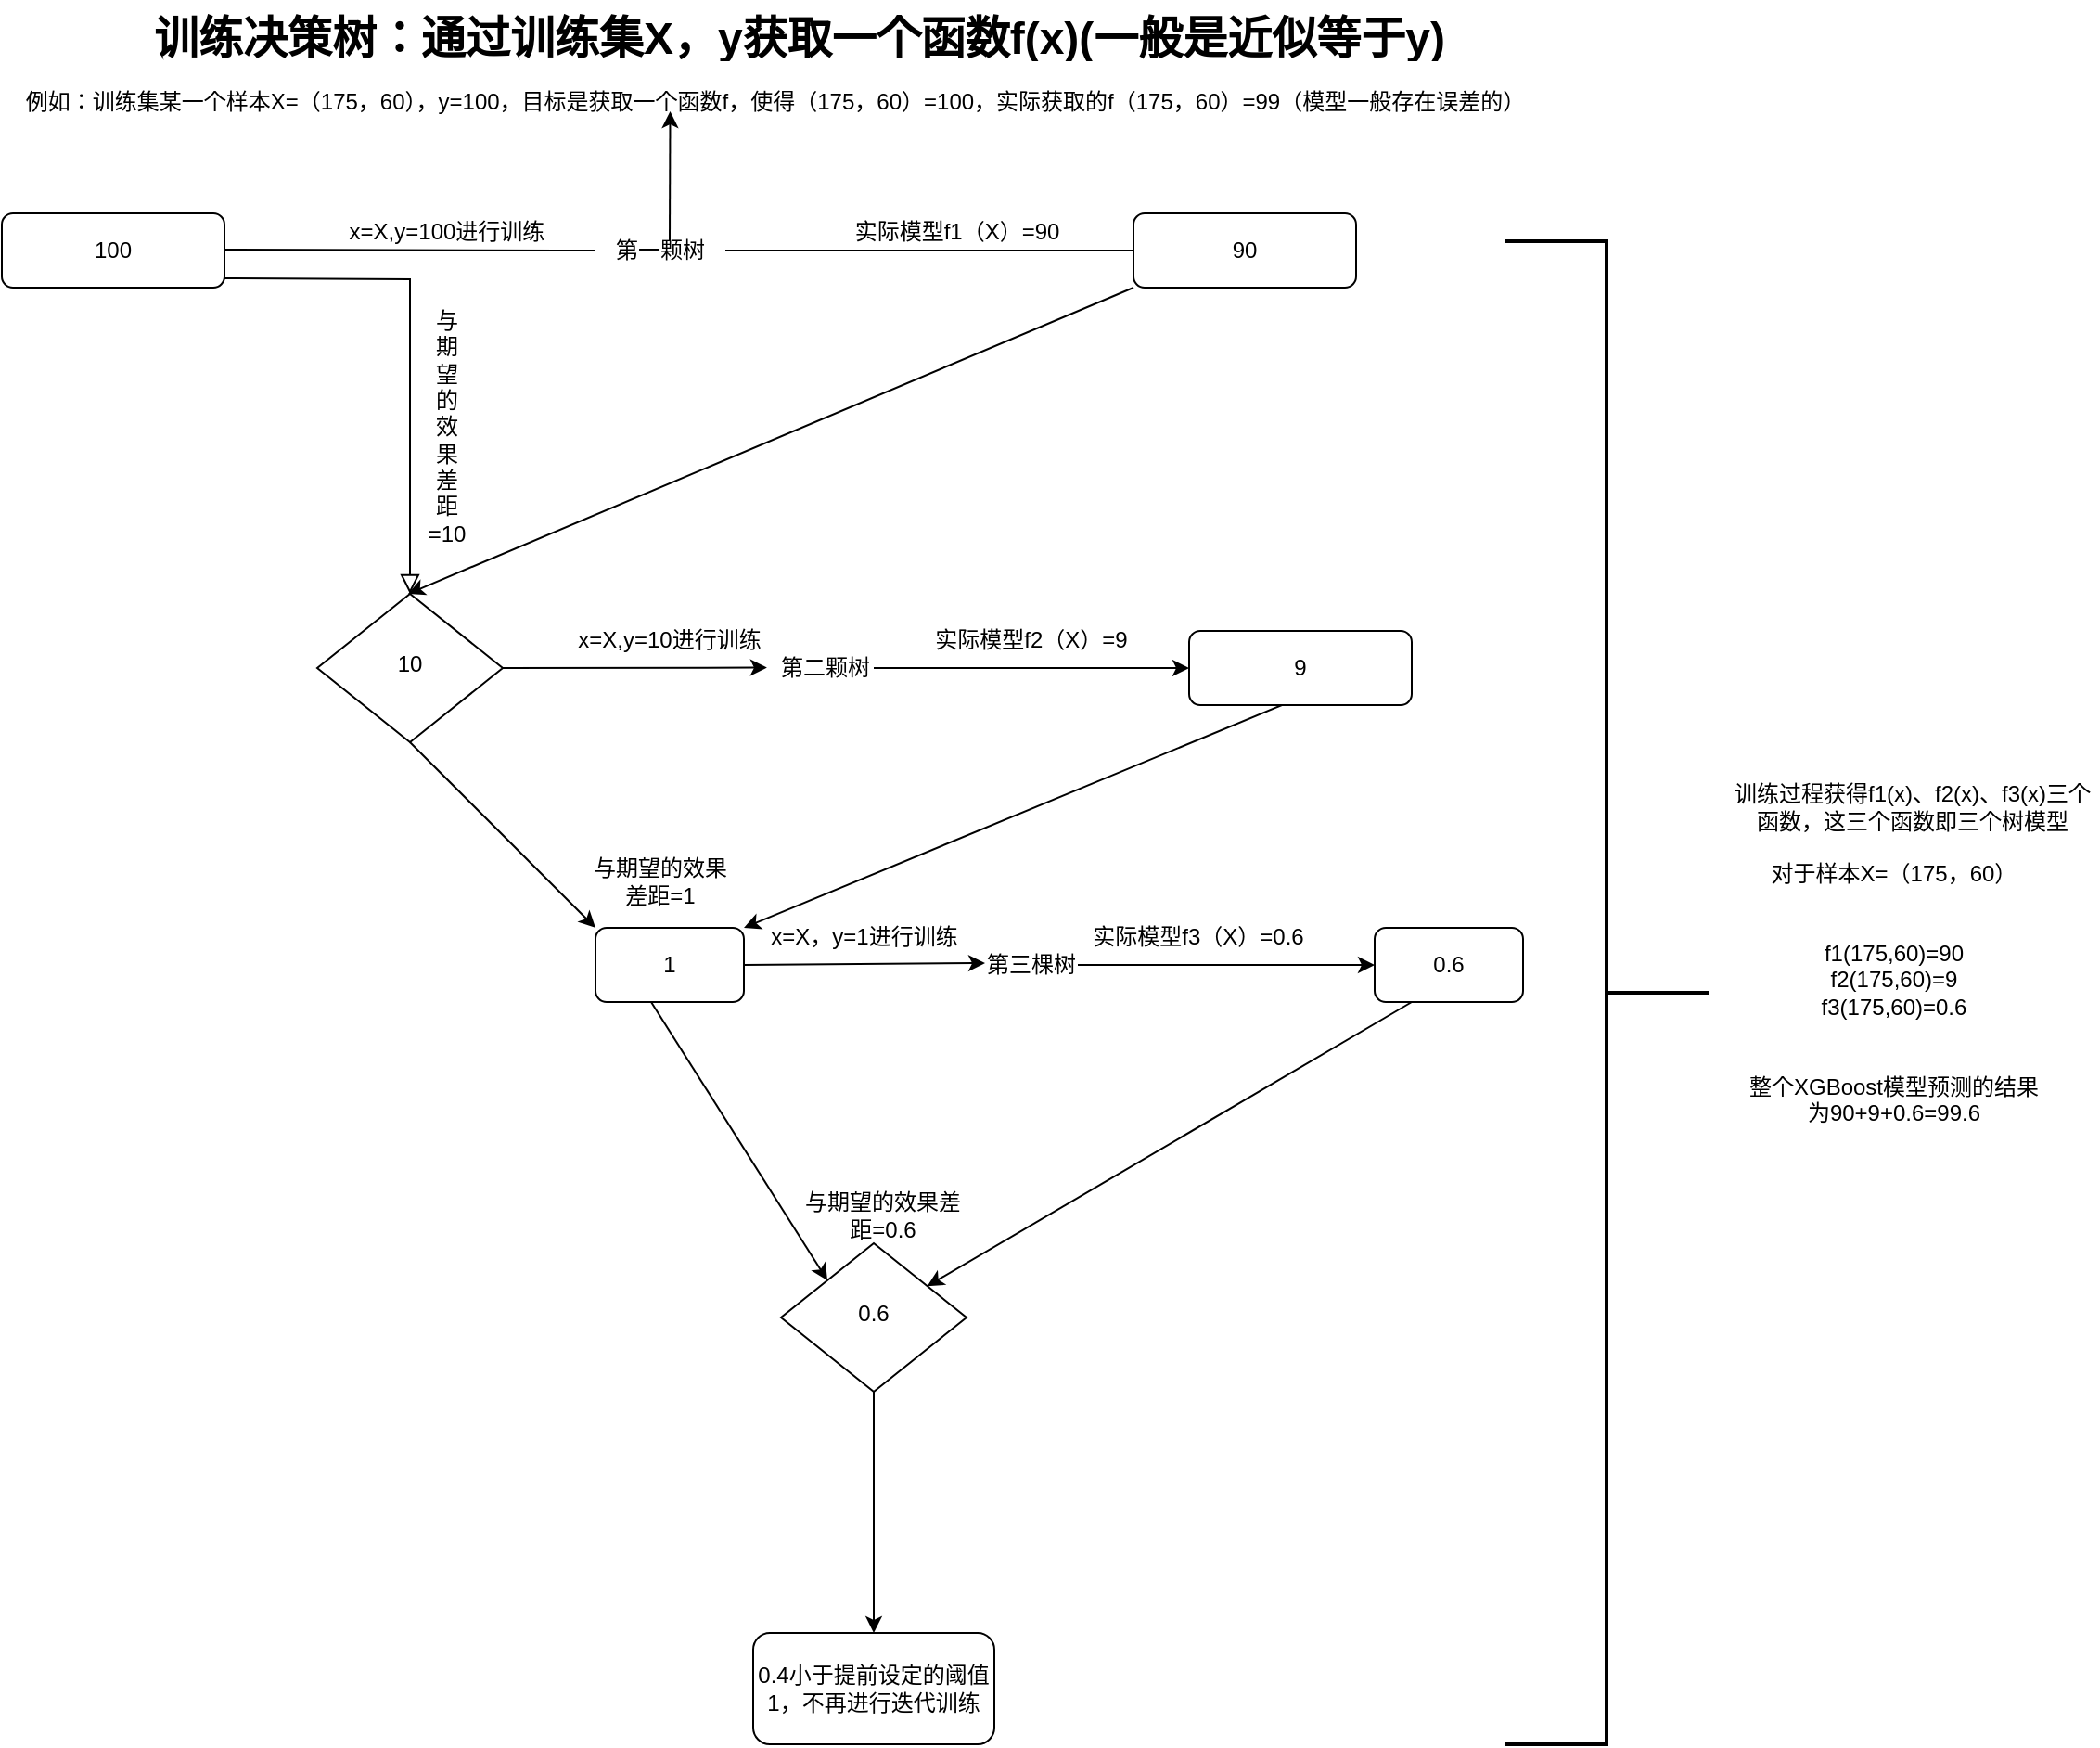 <mxfile version="26.1.1">
  <diagram id="C5RBs43oDa-KdzZeNtuy" name="Page-1">
    <mxGraphModel dx="1595" dy="758" grid="1" gridSize="10" guides="1" tooltips="1" connect="1" arrows="1" fold="1" page="1" pageScale="1" pageWidth="827" pageHeight="1169" math="0" shadow="0">
      <root>
        <mxCell id="WIyWlLk6GJQsqaUBKTNV-0" />
        <mxCell id="WIyWlLk6GJQsqaUBKTNV-1" parent="WIyWlLk6GJQsqaUBKTNV-0" />
        <mxCell id="WIyWlLk6GJQsqaUBKTNV-2" value="" style="rounded=0;html=1;jettySize=auto;orthogonalLoop=1;fontSize=11;endArrow=block;endFill=0;endSize=8;strokeWidth=1;shadow=0;labelBackgroundColor=none;edgeStyle=orthogonalEdgeStyle;entryX=0.5;entryY=0;entryDx=0;entryDy=0;" parent="WIyWlLk6GJQsqaUBKTNV-1" target="WIyWlLk6GJQsqaUBKTNV-6" edge="1">
          <mxGeometry relative="1" as="geometry">
            <mxPoint x="120" y="150" as="sourcePoint" />
            <mxPoint x="220" y="240" as="targetPoint" />
          </mxGeometry>
        </mxCell>
        <mxCell id="WIyWlLk6GJQsqaUBKTNV-3" value="100" style="rounded=1;whiteSpace=wrap;html=1;fontSize=12;glass=0;strokeWidth=1;shadow=0;" parent="WIyWlLk6GJQsqaUBKTNV-1" vertex="1">
          <mxGeometry y="115" width="120" height="40" as="geometry" />
        </mxCell>
        <mxCell id="WIyWlLk6GJQsqaUBKTNV-6" value="10" style="rhombus;whiteSpace=wrap;html=1;shadow=0;fontFamily=Helvetica;fontSize=12;align=center;strokeWidth=1;spacing=6;spacingTop=-4;" parent="WIyWlLk6GJQsqaUBKTNV-1" vertex="1">
          <mxGeometry x="170" y="320" width="100" height="80" as="geometry" />
        </mxCell>
        <mxCell id="WIyWlLk6GJQsqaUBKTNV-7" value="9" style="rounded=1;whiteSpace=wrap;html=1;fontSize=12;glass=0;strokeWidth=1;shadow=0;" parent="WIyWlLk6GJQsqaUBKTNV-1" vertex="1">
          <mxGeometry x="640" y="340" width="120" height="40" as="geometry" />
        </mxCell>
        <mxCell id="WIyWlLk6GJQsqaUBKTNV-10" value="0.6" style="rhombus;whiteSpace=wrap;html=1;shadow=0;fontFamily=Helvetica;fontSize=12;align=center;strokeWidth=1;spacing=6;spacingTop=-4;" parent="WIyWlLk6GJQsqaUBKTNV-1" vertex="1">
          <mxGeometry x="420" y="670" width="100" height="80" as="geometry" />
        </mxCell>
        <mxCell id="WIyWlLk6GJQsqaUBKTNV-11" value="0.6" style="rounded=1;whiteSpace=wrap;html=1;fontSize=12;glass=0;strokeWidth=1;shadow=0;" parent="WIyWlLk6GJQsqaUBKTNV-1" vertex="1">
          <mxGeometry x="740" y="500" width="80" height="40" as="geometry" />
        </mxCell>
        <mxCell id="WIyWlLk6GJQsqaUBKTNV-12" value="1" style="rounded=1;whiteSpace=wrap;html=1;fontSize=12;glass=0;strokeWidth=1;shadow=0;" parent="WIyWlLk6GJQsqaUBKTNV-1" vertex="1">
          <mxGeometry x="320" y="500" width="80" height="40" as="geometry" />
        </mxCell>
        <mxCell id="V-mnwn13nRBwjRYH7fHN-3" value="" style="endArrow=none;html=1;rounded=0;" edge="1" parent="WIyWlLk6GJQsqaUBKTNV-1">
          <mxGeometry width="50" height="50" relative="1" as="geometry">
            <mxPoint x="120" y="134.5" as="sourcePoint" />
            <mxPoint x="320" y="135" as="targetPoint" />
            <Array as="points">
              <mxPoint x="300" y="135" />
            </Array>
          </mxGeometry>
        </mxCell>
        <mxCell id="V-mnwn13nRBwjRYH7fHN-4" value="第一颗树" style="text;html=1;align=center;verticalAlign=middle;whiteSpace=wrap;rounded=0;" vertex="1" parent="WIyWlLk6GJQsqaUBKTNV-1">
          <mxGeometry x="320" y="120" width="70" height="30" as="geometry" />
        </mxCell>
        <mxCell id="V-mnwn13nRBwjRYH7fHN-5" value="x=X,y=100进行训练" style="text;html=1;align=center;verticalAlign=middle;whiteSpace=wrap;rounded=0;" vertex="1" parent="WIyWlLk6GJQsqaUBKTNV-1">
          <mxGeometry x="170" y="110" width="140" height="30" as="geometry" />
        </mxCell>
        <mxCell id="V-mnwn13nRBwjRYH7fHN-13" value="&lt;h1 style=&quot;margin-top: 0px;&quot;&gt;训练决策树：通过训练集X，y获取一个函数f(x)(一般是近似等于y)&lt;/h1&gt;" style="text;html=1;whiteSpace=wrap;overflow=hidden;rounded=0;" vertex="1" parent="WIyWlLk6GJQsqaUBKTNV-1">
          <mxGeometry x="80" width="700" height="30" as="geometry" />
        </mxCell>
        <mxCell id="V-mnwn13nRBwjRYH7fHN-14" value="例如：训练集某一个样本X=（175，60），y=100，目标是获取一个函数f，使得（175，60）=100，实际获取的f（175，60）=99（模型一般存在误差的）" style="text;html=1;align=center;verticalAlign=middle;whiteSpace=wrap;rounded=0;" vertex="1" parent="WIyWlLk6GJQsqaUBKTNV-1">
          <mxGeometry x="7" y="40" width="820" height="30" as="geometry" />
        </mxCell>
        <mxCell id="V-mnwn13nRBwjRYH7fHN-20" value="与期望的效果差距=10" style="text;html=1;align=center;verticalAlign=middle;whiteSpace=wrap;rounded=0;" vertex="1" parent="WIyWlLk6GJQsqaUBKTNV-1">
          <mxGeometry x="230" y="180" width="20" height="100" as="geometry" />
        </mxCell>
        <mxCell id="V-mnwn13nRBwjRYH7fHN-21" value="" style="endArrow=classic;html=1;rounded=0;" edge="1" parent="WIyWlLk6GJQsqaUBKTNV-1" source="V-mnwn13nRBwjRYH7fHN-4">
          <mxGeometry width="50" height="50" relative="1" as="geometry">
            <mxPoint x="420" y="134.5" as="sourcePoint" />
            <mxPoint x="620" y="135" as="targetPoint" />
          </mxGeometry>
        </mxCell>
        <mxCell id="V-mnwn13nRBwjRYH7fHN-22" value="实际模型f1（X）=90" style="text;html=1;align=center;verticalAlign=middle;whiteSpace=wrap;rounded=0;" vertex="1" parent="WIyWlLk6GJQsqaUBKTNV-1">
          <mxGeometry x="440" y="110" width="150" height="30" as="geometry" />
        </mxCell>
        <mxCell id="V-mnwn13nRBwjRYH7fHN-24" value="90" style="rounded=1;whiteSpace=wrap;html=1;fontSize=12;glass=0;strokeWidth=1;shadow=0;" vertex="1" parent="WIyWlLk6GJQsqaUBKTNV-1">
          <mxGeometry x="610" y="115" width="120" height="40" as="geometry" />
        </mxCell>
        <mxCell id="V-mnwn13nRBwjRYH7fHN-25" style="edgeStyle=orthogonalEdgeStyle;rounded=0;orthogonalLoop=1;jettySize=auto;html=1;exitX=0.5;exitY=1;exitDx=0;exitDy=0;" edge="1" parent="WIyWlLk6GJQsqaUBKTNV-1" source="V-mnwn13nRBwjRYH7fHN-14" target="V-mnwn13nRBwjRYH7fHN-14">
          <mxGeometry relative="1" as="geometry" />
        </mxCell>
        <mxCell id="V-mnwn13nRBwjRYH7fHN-27" value="" style="endArrow=classic;html=1;rounded=0;entryX=0.443;entryY=0.667;entryDx=0;entryDy=0;entryPerimeter=0;" edge="1" parent="WIyWlLk6GJQsqaUBKTNV-1">
          <mxGeometry width="50" height="50" relative="1" as="geometry">
            <mxPoint x="360" y="130" as="sourcePoint" />
            <mxPoint x="360.26" y="60.01" as="targetPoint" />
          </mxGeometry>
        </mxCell>
        <mxCell id="V-mnwn13nRBwjRYH7fHN-29" value="" style="endArrow=classic;html=1;rounded=0;entryX=1;entryY=0.5;entryDx=0;entryDy=0;exitX=0;exitY=1;exitDx=0;exitDy=0;" edge="1" parent="WIyWlLk6GJQsqaUBKTNV-1" source="V-mnwn13nRBwjRYH7fHN-24">
          <mxGeometry width="50" height="50" relative="1" as="geometry">
            <mxPoint x="609" y="120" as="sourcePoint" />
            <mxPoint x="219" y="320" as="targetPoint" />
          </mxGeometry>
        </mxCell>
        <mxCell id="V-mnwn13nRBwjRYH7fHN-31" value="" style="endArrow=classic;html=1;rounded=0;entryX=0.937;entryY=0.993;entryDx=0;entryDy=0;entryPerimeter=0;" edge="1" parent="WIyWlLk6GJQsqaUBKTNV-1" target="V-mnwn13nRBwjRYH7fHN-32">
          <mxGeometry width="50" height="50" relative="1" as="geometry">
            <mxPoint x="270" y="360" as="sourcePoint" />
            <mxPoint x="480" y="360" as="targetPoint" />
          </mxGeometry>
        </mxCell>
        <mxCell id="V-mnwn13nRBwjRYH7fHN-32" value="x=X,y=10进行训练" style="text;html=1;align=center;verticalAlign=middle;whiteSpace=wrap;rounded=0;" vertex="1" parent="WIyWlLk6GJQsqaUBKTNV-1">
          <mxGeometry x="300" y="330" width="120" height="30" as="geometry" />
        </mxCell>
        <mxCell id="V-mnwn13nRBwjRYH7fHN-33" value="第二颗树" style="text;html=1;align=center;verticalAlign=middle;whiteSpace=wrap;rounded=0;" vertex="1" parent="WIyWlLk6GJQsqaUBKTNV-1">
          <mxGeometry x="414" y="345" width="60" height="30" as="geometry" />
        </mxCell>
        <mxCell id="V-mnwn13nRBwjRYH7fHN-34" value="" style="endArrow=classic;html=1;rounded=0;" edge="1" parent="WIyWlLk6GJQsqaUBKTNV-1">
          <mxGeometry width="50" height="50" relative="1" as="geometry">
            <mxPoint x="470" y="360" as="sourcePoint" />
            <mxPoint x="640" y="360" as="targetPoint" />
          </mxGeometry>
        </mxCell>
        <mxCell id="V-mnwn13nRBwjRYH7fHN-35" value="实际模型f2（X）=9" style="text;html=1;align=center;verticalAlign=middle;whiteSpace=wrap;rounded=0;" vertex="1" parent="WIyWlLk6GJQsqaUBKTNV-1">
          <mxGeometry x="490" y="330" width="130" height="30" as="geometry" />
        </mxCell>
        <mxCell id="V-mnwn13nRBwjRYH7fHN-36" value="" style="endArrow=classic;html=1;rounded=0;entryX=0;entryY=0;entryDx=0;entryDy=0;" edge="1" parent="WIyWlLk6GJQsqaUBKTNV-1" target="WIyWlLk6GJQsqaUBKTNV-12">
          <mxGeometry width="50" height="50" relative="1" as="geometry">
            <mxPoint x="220" y="400" as="sourcePoint" />
            <mxPoint x="390" y="510" as="targetPoint" />
          </mxGeometry>
        </mxCell>
        <mxCell id="V-mnwn13nRBwjRYH7fHN-37" value="" style="endArrow=classic;html=1;rounded=0;entryX=1;entryY=0;entryDx=0;entryDy=0;" edge="1" parent="WIyWlLk6GJQsqaUBKTNV-1" target="WIyWlLk6GJQsqaUBKTNV-12">
          <mxGeometry width="50" height="50" relative="1" as="geometry">
            <mxPoint x="690" y="380" as="sourcePoint" />
            <mxPoint x="740" y="330" as="targetPoint" />
          </mxGeometry>
        </mxCell>
        <mxCell id="V-mnwn13nRBwjRYH7fHN-38" value="" style="endArrow=classic;html=1;rounded=0;exitX=1;exitY=0.5;exitDx=0;exitDy=0;" edge="1" parent="WIyWlLk6GJQsqaUBKTNV-1" source="WIyWlLk6GJQsqaUBKTNV-12">
          <mxGeometry width="50" height="50" relative="1" as="geometry">
            <mxPoint x="410" y="519" as="sourcePoint" />
            <mxPoint x="530" y="519" as="targetPoint" />
          </mxGeometry>
        </mxCell>
        <mxCell id="V-mnwn13nRBwjRYH7fHN-39" value="x=X，y=1进行训练" style="text;html=1;align=center;verticalAlign=middle;whiteSpace=wrap;rounded=0;" vertex="1" parent="WIyWlLk6GJQsqaUBKTNV-1">
          <mxGeometry x="410" y="490" width="110" height="30" as="geometry" />
        </mxCell>
        <mxCell id="V-mnwn13nRBwjRYH7fHN-42" value="第三棵树" style="text;html=1;align=center;verticalAlign=middle;whiteSpace=wrap;rounded=0;" vertex="1" parent="WIyWlLk6GJQsqaUBKTNV-1">
          <mxGeometry x="530" y="505" width="50" height="30" as="geometry" />
        </mxCell>
        <mxCell id="V-mnwn13nRBwjRYH7fHN-43" value="" style="endArrow=classic;html=1;rounded=0;" edge="1" parent="WIyWlLk6GJQsqaUBKTNV-1">
          <mxGeometry width="50" height="50" relative="1" as="geometry">
            <mxPoint x="580" y="520" as="sourcePoint" />
            <mxPoint x="740" y="520" as="targetPoint" />
          </mxGeometry>
        </mxCell>
        <mxCell id="V-mnwn13nRBwjRYH7fHN-44" value="实际模型f3（X）=0.6" style="text;html=1;align=center;verticalAlign=middle;whiteSpace=wrap;rounded=0;" vertex="1" parent="WIyWlLk6GJQsqaUBKTNV-1">
          <mxGeometry x="570" y="490" width="150" height="30" as="geometry" />
        </mxCell>
        <mxCell id="V-mnwn13nRBwjRYH7fHN-46" value="与期望的效果差距=1" style="text;html=1;align=center;verticalAlign=middle;whiteSpace=wrap;rounded=0;" vertex="1" parent="WIyWlLk6GJQsqaUBKTNV-1">
          <mxGeometry x="315" y="460" width="80" height="30" as="geometry" />
        </mxCell>
        <mxCell id="V-mnwn13nRBwjRYH7fHN-47" value="" style="endArrow=classic;html=1;rounded=0;" edge="1" parent="WIyWlLk6GJQsqaUBKTNV-1" target="WIyWlLk6GJQsqaUBKTNV-10">
          <mxGeometry width="50" height="50" relative="1" as="geometry">
            <mxPoint x="760" y="540" as="sourcePoint" />
            <mxPoint x="810" y="490" as="targetPoint" />
          </mxGeometry>
        </mxCell>
        <mxCell id="V-mnwn13nRBwjRYH7fHN-48" value="" style="endArrow=classic;html=1;rounded=0;entryX=0;entryY=0;entryDx=0;entryDy=0;" edge="1" parent="WIyWlLk6GJQsqaUBKTNV-1" target="WIyWlLk6GJQsqaUBKTNV-10">
          <mxGeometry width="50" height="50" relative="1" as="geometry">
            <mxPoint x="350" y="540" as="sourcePoint" />
            <mxPoint x="400" y="490" as="targetPoint" />
          </mxGeometry>
        </mxCell>
        <mxCell id="V-mnwn13nRBwjRYH7fHN-49" value="与期望的效果差距=0.6" style="text;html=1;align=center;verticalAlign=middle;whiteSpace=wrap;rounded=0;" vertex="1" parent="WIyWlLk6GJQsqaUBKTNV-1">
          <mxGeometry x="430" y="640" width="90" height="30" as="geometry" />
        </mxCell>
        <mxCell id="V-mnwn13nRBwjRYH7fHN-50" value="" style="endArrow=classic;html=1;rounded=0;exitX=0.5;exitY=1;exitDx=0;exitDy=0;" edge="1" parent="WIyWlLk6GJQsqaUBKTNV-1" source="WIyWlLk6GJQsqaUBKTNV-10">
          <mxGeometry width="50" height="50" relative="1" as="geometry">
            <mxPoint x="390" y="700" as="sourcePoint" />
            <mxPoint x="470" y="880" as="targetPoint" />
          </mxGeometry>
        </mxCell>
        <mxCell id="V-mnwn13nRBwjRYH7fHN-52" value="0.4小于提前设定的阈值1，不再进行迭代训练" style="rounded=1;whiteSpace=wrap;html=1;" vertex="1" parent="WIyWlLk6GJQsqaUBKTNV-1">
          <mxGeometry x="405" y="880" width="130" height="60" as="geometry" />
        </mxCell>
        <mxCell id="V-mnwn13nRBwjRYH7fHN-53" value="" style="strokeWidth=2;html=1;shape=mxgraph.flowchart.annotation_2;align=left;labelPosition=right;pointerEvents=1;direction=west;" vertex="1" parent="WIyWlLk6GJQsqaUBKTNV-1">
          <mxGeometry x="810" y="130" width="110" height="810" as="geometry" />
        </mxCell>
        <mxCell id="V-mnwn13nRBwjRYH7fHN-54" value="训练过程获得f1(x)、f2(x)、f3(x)三个函数，这三个函数即三个树模型" style="text;html=1;align=center;verticalAlign=middle;whiteSpace=wrap;rounded=0;rotation=0;" vertex="1" parent="WIyWlLk6GJQsqaUBKTNV-1">
          <mxGeometry x="930" y="420" width="200" height="30" as="geometry" />
        </mxCell>
        <mxCell id="V-mnwn13nRBwjRYH7fHN-55" value="对于样本X=（175，60）&lt;div&gt;&lt;br&gt;&lt;/div&gt;&lt;div&gt;&lt;br&gt;&lt;/div&gt;&lt;div&gt;f1(175,60)=90&lt;/div&gt;&lt;div&gt;f2(175,60)=9&lt;/div&gt;&lt;div&gt;f3(175,60)=0.6&lt;/div&gt;&lt;div&gt;&lt;br&gt;&lt;/div&gt;&lt;div&gt;&lt;br&gt;&lt;/div&gt;&lt;div&gt;整个XGBoost模型预测的结果为90+9+0.6=99.6&lt;/div&gt;" style="text;html=1;align=center;verticalAlign=middle;whiteSpace=wrap;rounded=0;" vertex="1" parent="WIyWlLk6GJQsqaUBKTNV-1">
          <mxGeometry x="940" y="460" width="160" height="150" as="geometry" />
        </mxCell>
      </root>
    </mxGraphModel>
  </diagram>
</mxfile>
